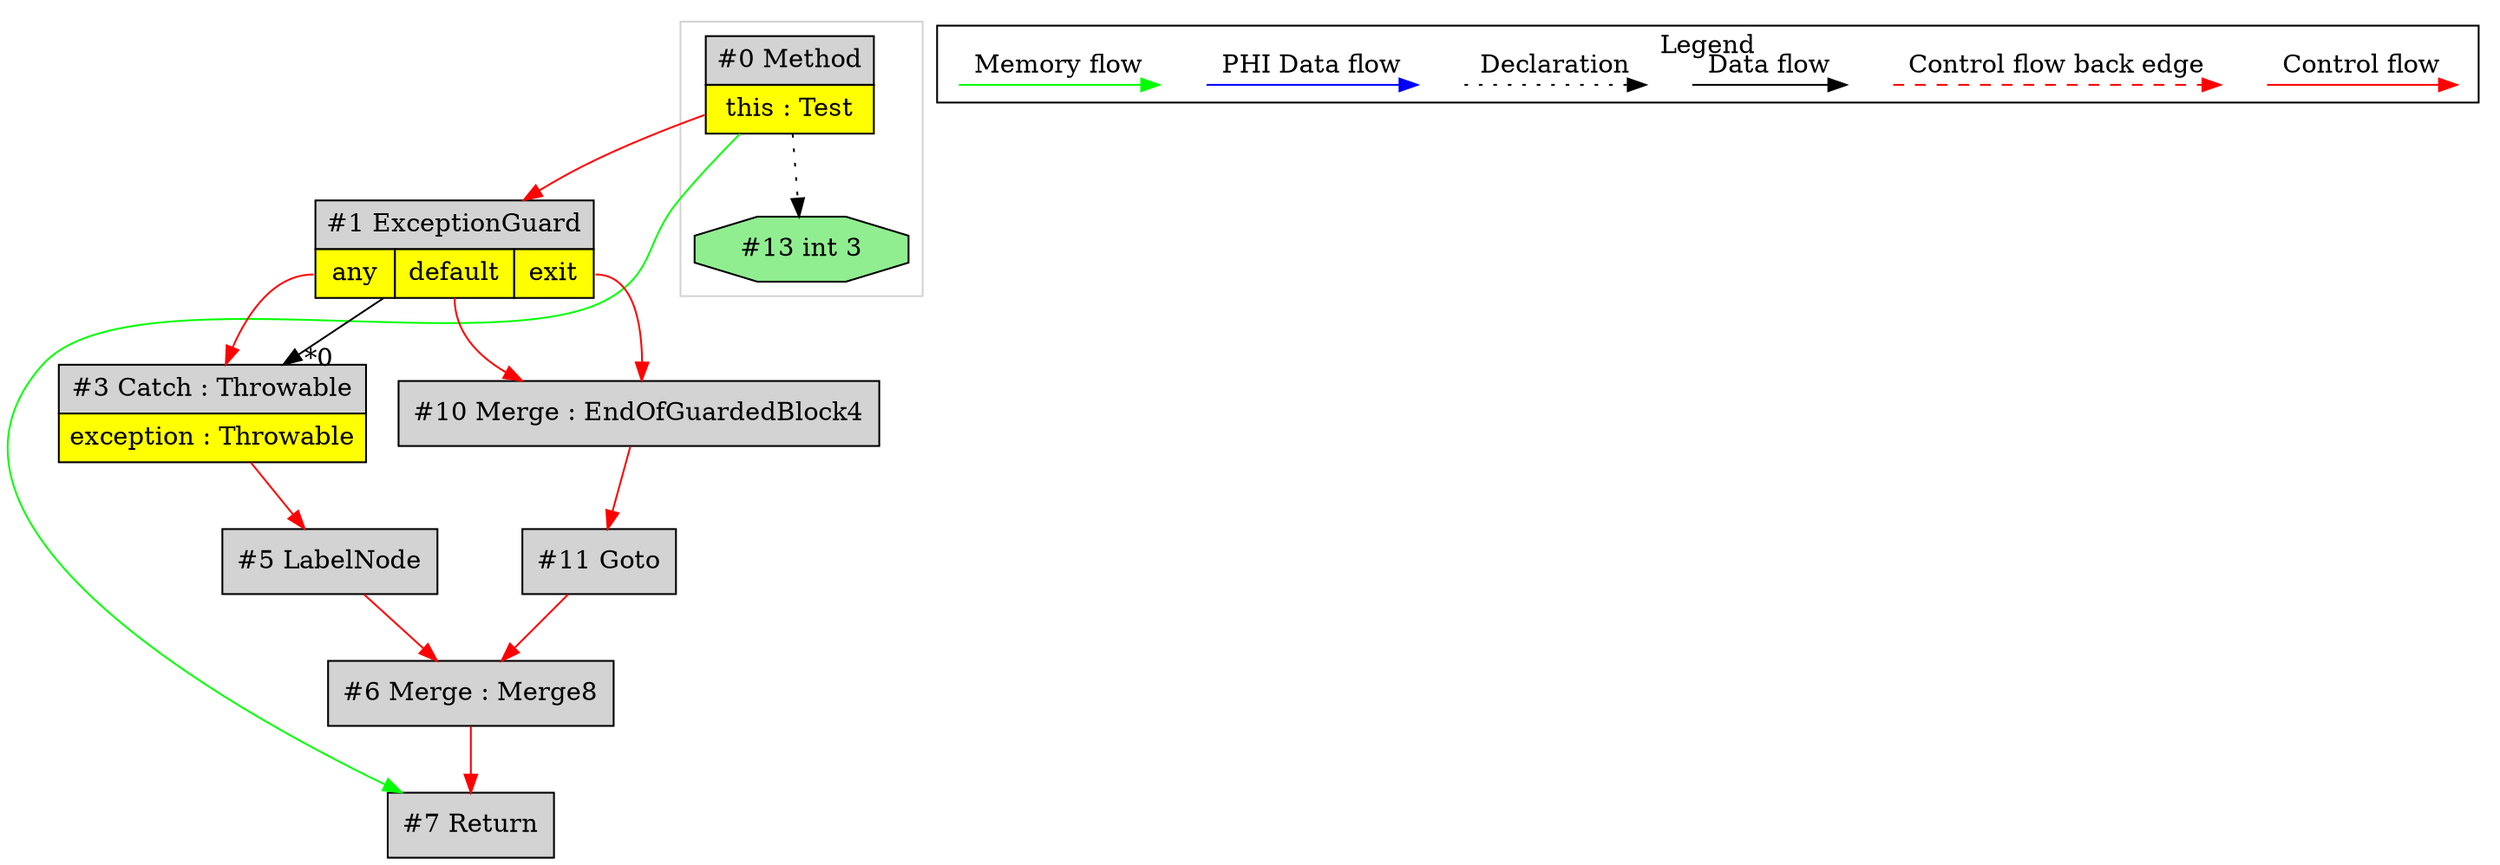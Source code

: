 digraph {
 ordering="in";
 node0[margin="0", label=<<table border="0" cellborder="1" cellspacing="0" cellpadding="5"><tr><td colspan="1">#0 Method</td></tr><tr><td port="prj12" bgcolor="yellow">this : Test</td></tr></table>>,shape=none, fillcolor=lightgrey, style=filled];
 node13[label="#13 int 3",shape=octagon, fillcolor=lightgreen, style=filled];
 node0 -> node13[style=dotted];
 node7[label="#7 Return",shape=box, fillcolor=lightgrey, style=filled];
 node6 -> node7[labeldistance=2, color=red, fontcolor=red];
 node0 -> node7[labeldistance=2, color=green, constraint=false];
 node6[label="#6 Merge : Merge8",shape=box, fillcolor=lightgrey, style=filled];
 node11 -> node6[labeldistance=2, color=red, fontcolor=red];
 node5 -> node6[labeldistance=2, color=red, fontcolor=red];
 node5[label="#5 LabelNode",shape=box, fillcolor=lightgrey, style=filled];
 node3 -> node5[labeldistance=2, color=red, fontcolor=red];
 node3[margin="0", label=<<table border="0" cellborder="1" cellspacing="0" cellpadding="5"><tr><td colspan="1">#3 Catch : Throwable</td></tr><tr><td port="prj4" bgcolor="yellow">exception : Throwable</td></tr></table>>,shape=none, fillcolor=lightgrey, style=filled];
 node1 -> node3[headlabel="*0", labeldistance=2];
 node1:prj2 -> node3[labeldistance=2, color=red, fontcolor=red];
 node1[margin="0", label=<<table border="0" cellborder="1" cellspacing="0" cellpadding="5"><tr><td colspan="3">#1 ExceptionGuard</td></tr><tr><td port="prj2" bgcolor="yellow">any</td><td port="prj8" bgcolor="yellow">default</td><td port="prj9" bgcolor="yellow">exit</td></tr></table>>,shape=none, fillcolor=lightgrey, style=filled];
 node0 -> node1[labeldistance=2, color=red, fontcolor=red];
 node10[label="#10 Merge : EndOfGuardedBlock4",shape=box, fillcolor=lightgrey, style=filled];
 node1:prj8 -> node10[labeldistance=2, color=red, fontcolor=red];
 node1:prj9 -> node10[labeldistance=2, color=red, fontcolor=red];
 node11[label="#11 Goto",shape=box, fillcolor=lightgrey, style=filled];
 node10 -> node11[labeldistance=2, color=red, fontcolor=red];
 subgraph cluster_0 {
  color=lightgray;
  node0;
  node13;
 }
 subgraph cluster_000 {
  label = "Legend";
  node [shape=point]
  {
   rank=same;
   c0 [style = invis];
   c1 [style = invis];
   c2 [style = invis];
   c3 [style = invis];
   d0 [style = invis];
   d1 [style = invis];
   d2 [style = invis];
   d3 [style = invis];
   d4 [style = invis];
   d5 [style = invis];
   d6 [style = invis];
   d7 [style = invis];
  }
  c0 -> c1 [label="Control flow", style=solid, color=red]
  c2 -> c3 [label="Control flow back edge", style=dashed, color=red]
  d0 -> d1 [label="Data flow"]
  d2 -> d3 [label="Declaration", style=dotted]
  d4 -> d5 [label="PHI Data flow", color=blue]
  d6 -> d7 [label="Memory flow", color=green]
 }

}
